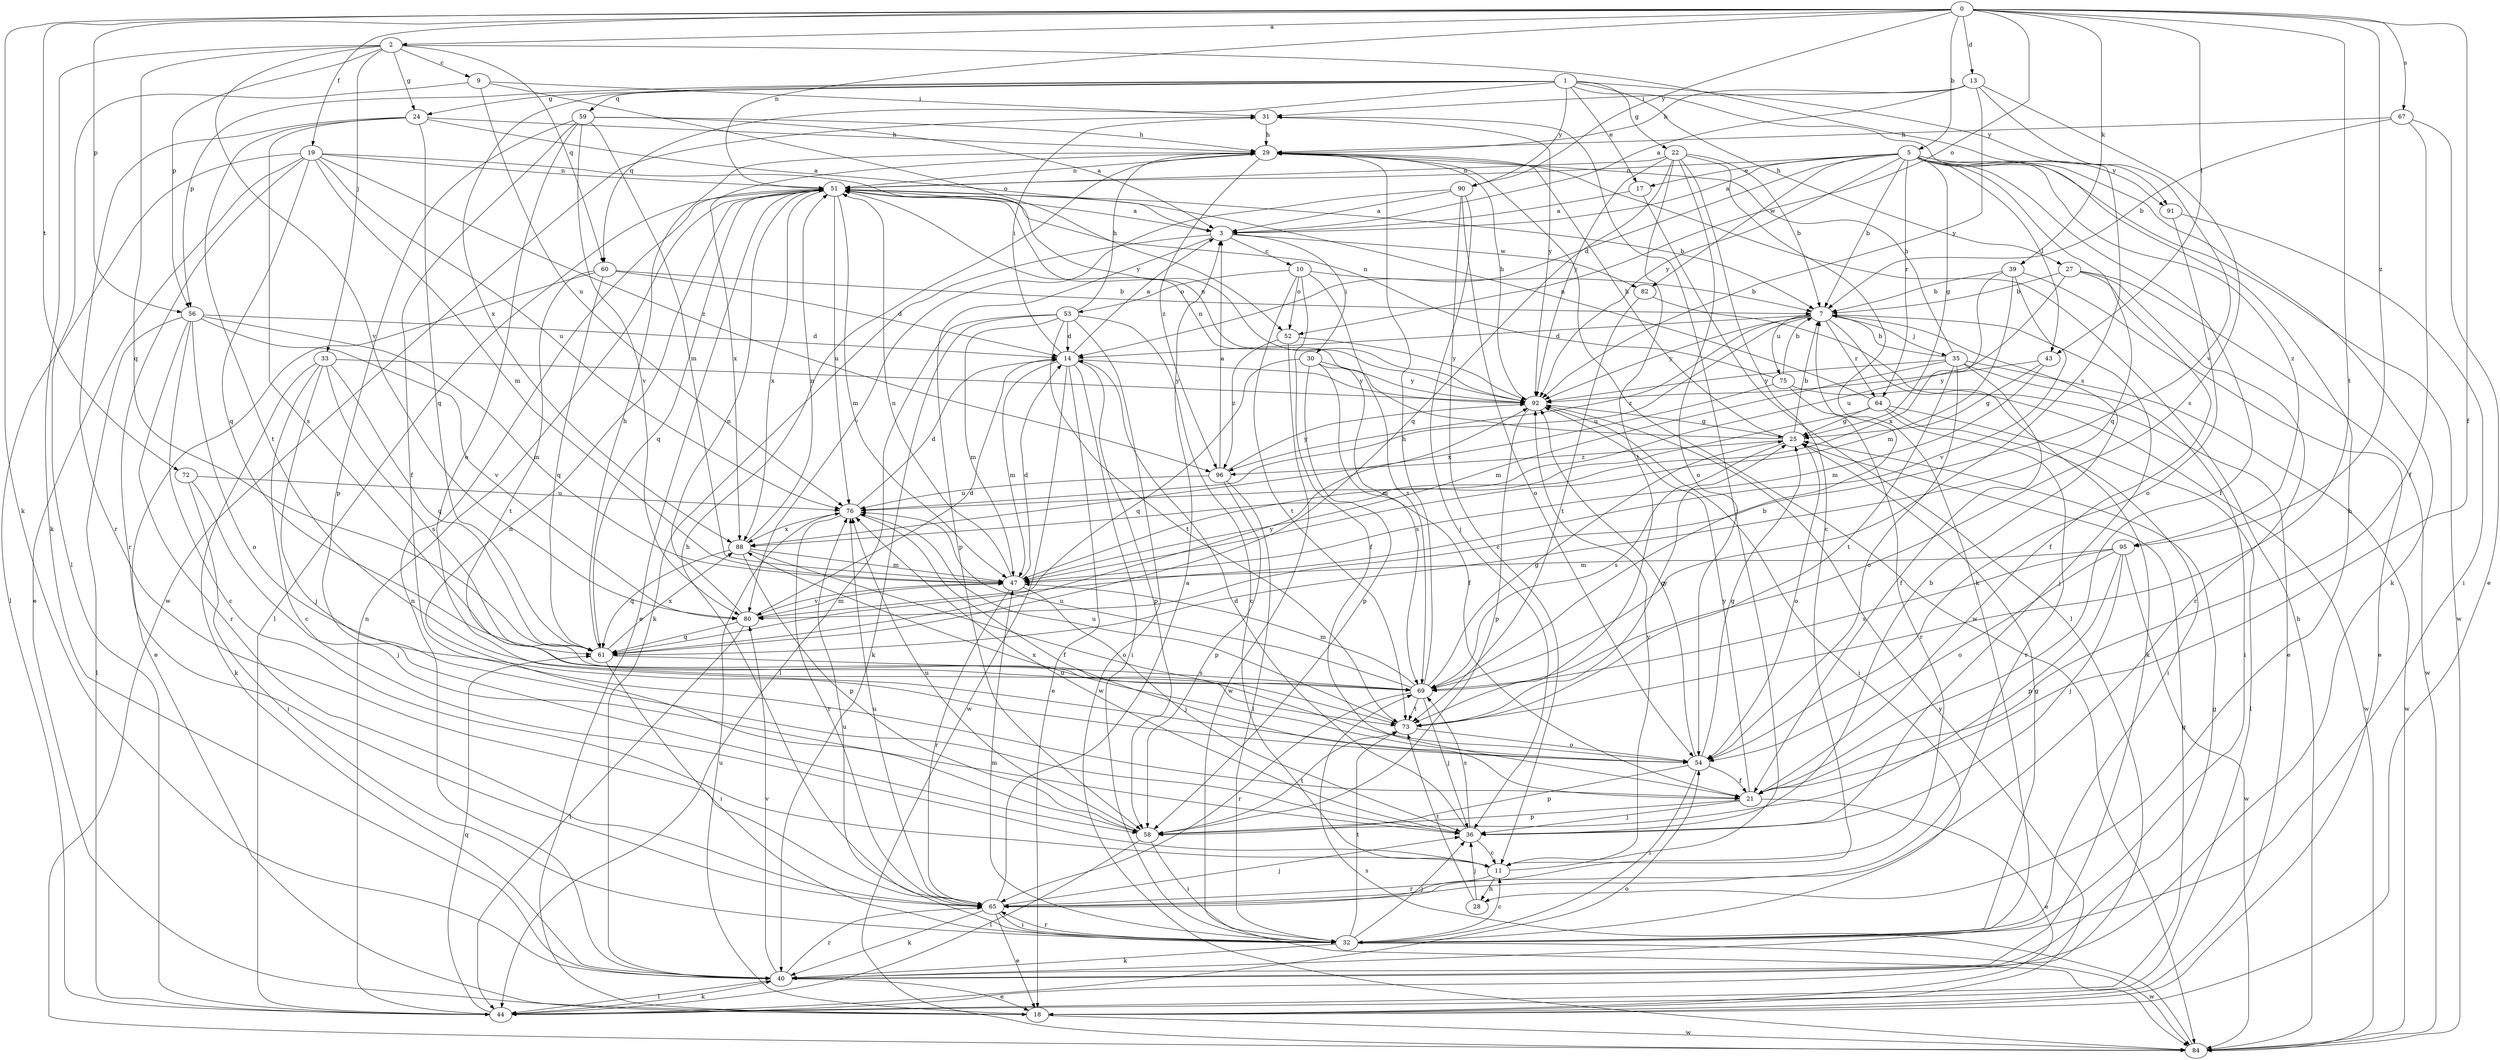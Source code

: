 strict digraph  {
0;
1;
2;
3;
5;
7;
9;
10;
11;
13;
14;
17;
18;
19;
21;
22;
24;
25;
27;
28;
29;
30;
31;
32;
33;
35;
36;
39;
40;
43;
44;
47;
51;
52;
53;
54;
56;
58;
59;
60;
61;
64;
65;
67;
69;
72;
73;
75;
76;
80;
82;
84;
88;
90;
91;
92;
95;
96;
0 -> 2  [label=a];
0 -> 5  [label=b];
0 -> 13  [label=d];
0 -> 19  [label=f];
0 -> 21  [label=f];
0 -> 39  [label=k];
0 -> 40  [label=k];
0 -> 43  [label=l];
0 -> 51  [label=n];
0 -> 52  [label=o];
0 -> 56  [label=p];
0 -> 67  [label=s];
0 -> 72  [label=t];
0 -> 73  [label=t];
0 -> 90  [label=y];
0 -> 95  [label=z];
1 -> 17  [label=e];
1 -> 22  [label=g];
1 -> 24  [label=g];
1 -> 27  [label=h];
1 -> 28  [label=h];
1 -> 56  [label=p];
1 -> 59  [label=q];
1 -> 60  [label=q];
1 -> 88  [label=x];
1 -> 90  [label=y];
1 -> 91  [label=y];
2 -> 9  [label=c];
2 -> 24  [label=g];
2 -> 33  [label=j];
2 -> 40  [label=k];
2 -> 56  [label=p];
2 -> 60  [label=q];
2 -> 61  [label=q];
2 -> 69  [label=s];
2 -> 80  [label=v];
3 -> 10  [label=c];
3 -> 30  [label=i];
3 -> 40  [label=k];
3 -> 58  [label=p];
3 -> 82  [label=w];
5 -> 3  [label=a];
5 -> 7  [label=b];
5 -> 14  [label=d];
5 -> 17  [label=e];
5 -> 21  [label=f];
5 -> 25  [label=g];
5 -> 40  [label=k];
5 -> 43  [label=l];
5 -> 51  [label=n];
5 -> 61  [label=q];
5 -> 64  [label=r];
5 -> 82  [label=w];
5 -> 84  [label=w];
5 -> 91  [label=y];
5 -> 92  [label=y];
5 -> 95  [label=z];
7 -> 14  [label=d];
7 -> 35  [label=j];
7 -> 36  [label=j];
7 -> 40  [label=k];
7 -> 64  [label=r];
7 -> 75  [label=u];
7 -> 76  [label=u];
7 -> 92  [label=y];
7 -> 96  [label=z];
9 -> 31  [label=i];
9 -> 44  [label=l];
9 -> 52  [label=o];
9 -> 76  [label=u];
10 -> 7  [label=b];
10 -> 21  [label=f];
10 -> 52  [label=o];
10 -> 53  [label=o];
10 -> 69  [label=s];
10 -> 73  [label=t];
11 -> 28  [label=h];
11 -> 31  [label=i];
11 -> 65  [label=r];
11 -> 92  [label=y];
13 -> 3  [label=a];
13 -> 29  [label=h];
13 -> 31  [label=i];
13 -> 69  [label=s];
13 -> 80  [label=v];
13 -> 92  [label=y];
14 -> 3  [label=a];
14 -> 18  [label=e];
14 -> 31  [label=i];
14 -> 32  [label=i];
14 -> 47  [label=m];
14 -> 58  [label=p];
14 -> 84  [label=w];
14 -> 92  [label=y];
17 -> 3  [label=a];
17 -> 44  [label=l];
18 -> 76  [label=u];
18 -> 84  [label=w];
18 -> 92  [label=y];
19 -> 18  [label=e];
19 -> 44  [label=l];
19 -> 47  [label=m];
19 -> 51  [label=n];
19 -> 61  [label=q];
19 -> 65  [label=r];
19 -> 76  [label=u];
19 -> 92  [label=y];
19 -> 96  [label=z];
21 -> 18  [label=e];
21 -> 36  [label=j];
21 -> 58  [label=p];
21 -> 92  [label=y];
22 -> 7  [label=b];
22 -> 11  [label=c];
22 -> 40  [label=k];
22 -> 51  [label=n];
22 -> 54  [label=o];
22 -> 61  [label=q];
22 -> 73  [label=t];
22 -> 92  [label=y];
24 -> 3  [label=a];
24 -> 29  [label=h];
24 -> 61  [label=q];
24 -> 65  [label=r];
24 -> 69  [label=s];
24 -> 73  [label=t];
25 -> 7  [label=b];
25 -> 29  [label=h];
25 -> 51  [label=n];
25 -> 54  [label=o];
25 -> 69  [label=s];
25 -> 96  [label=z];
27 -> 7  [label=b];
27 -> 21  [label=f];
27 -> 65  [label=r];
27 -> 76  [label=u];
27 -> 84  [label=w];
28 -> 36  [label=j];
28 -> 73  [label=t];
29 -> 51  [label=n];
29 -> 84  [label=w];
29 -> 88  [label=x];
29 -> 96  [label=z];
30 -> 21  [label=f];
30 -> 58  [label=p];
30 -> 61  [label=q];
30 -> 69  [label=s];
30 -> 92  [label=y];
31 -> 29  [label=h];
31 -> 84  [label=w];
31 -> 92  [label=y];
32 -> 11  [label=c];
32 -> 25  [label=g];
32 -> 36  [label=j];
32 -> 40  [label=k];
32 -> 47  [label=m];
32 -> 65  [label=r];
32 -> 73  [label=t];
32 -> 76  [label=u];
32 -> 84  [label=w];
33 -> 11  [label=c];
33 -> 36  [label=j];
33 -> 40  [label=k];
33 -> 61  [label=q];
33 -> 69  [label=s];
33 -> 92  [label=y];
35 -> 7  [label=b];
35 -> 21  [label=f];
35 -> 29  [label=h];
35 -> 32  [label=i];
35 -> 47  [label=m];
35 -> 54  [label=o];
35 -> 73  [label=t];
35 -> 84  [label=w];
35 -> 92  [label=y];
36 -> 7  [label=b];
36 -> 11  [label=c];
36 -> 14  [label=d];
36 -> 69  [label=s];
36 -> 76  [label=u];
39 -> 7  [label=b];
39 -> 18  [label=e];
39 -> 47  [label=m];
39 -> 80  [label=v];
39 -> 88  [label=x];
40 -> 18  [label=e];
40 -> 25  [label=g];
40 -> 44  [label=l];
40 -> 51  [label=n];
40 -> 65  [label=r];
40 -> 80  [label=v];
43 -> 25  [label=g];
43 -> 47  [label=m];
43 -> 92  [label=y];
44 -> 25  [label=g];
44 -> 40  [label=k];
44 -> 51  [label=n];
44 -> 54  [label=o];
44 -> 61  [label=q];
47 -> 14  [label=d];
47 -> 36  [label=j];
47 -> 51  [label=n];
47 -> 65  [label=r];
47 -> 80  [label=v];
51 -> 3  [label=a];
51 -> 7  [label=b];
51 -> 18  [label=e];
51 -> 44  [label=l];
51 -> 47  [label=m];
51 -> 61  [label=q];
51 -> 76  [label=u];
51 -> 88  [label=x];
52 -> 84  [label=w];
52 -> 92  [label=y];
52 -> 96  [label=z];
53 -> 11  [label=c];
53 -> 14  [label=d];
53 -> 29  [label=h];
53 -> 40  [label=k];
53 -> 44  [label=l];
53 -> 47  [label=m];
53 -> 73  [label=t];
53 -> 84  [label=w];
54 -> 21  [label=f];
54 -> 25  [label=g];
54 -> 32  [label=i];
54 -> 58  [label=p];
54 -> 88  [label=x];
54 -> 92  [label=y];
56 -> 11  [label=c];
56 -> 14  [label=d];
56 -> 44  [label=l];
56 -> 47  [label=m];
56 -> 54  [label=o];
56 -> 65  [label=r];
56 -> 80  [label=v];
58 -> 32  [label=i];
58 -> 44  [label=l];
58 -> 51  [label=n];
58 -> 73  [label=t];
58 -> 76  [label=u];
59 -> 3  [label=a];
59 -> 21  [label=f];
59 -> 29  [label=h];
59 -> 47  [label=m];
59 -> 54  [label=o];
59 -> 58  [label=p];
59 -> 80  [label=v];
60 -> 7  [label=b];
60 -> 14  [label=d];
60 -> 18  [label=e];
60 -> 61  [label=q];
60 -> 73  [label=t];
61 -> 29  [label=h];
61 -> 32  [label=i];
61 -> 69  [label=s];
61 -> 88  [label=x];
61 -> 92  [label=y];
64 -> 25  [label=g];
64 -> 32  [label=i];
64 -> 44  [label=l];
64 -> 47  [label=m];
64 -> 51  [label=n];
64 -> 65  [label=r];
65 -> 3  [label=a];
65 -> 18  [label=e];
65 -> 29  [label=h];
65 -> 32  [label=i];
65 -> 36  [label=j];
65 -> 40  [label=k];
65 -> 76  [label=u];
67 -> 7  [label=b];
67 -> 18  [label=e];
67 -> 21  [label=f];
67 -> 29  [label=h];
69 -> 7  [label=b];
69 -> 25  [label=g];
69 -> 29  [label=h];
69 -> 36  [label=j];
69 -> 47  [label=m];
69 -> 65  [label=r];
69 -> 73  [label=t];
69 -> 76  [label=u];
72 -> 32  [label=i];
72 -> 36  [label=j];
72 -> 76  [label=u];
73 -> 25  [label=g];
73 -> 54  [label=o];
73 -> 76  [label=u];
75 -> 7  [label=b];
75 -> 51  [label=n];
75 -> 65  [label=r];
75 -> 84  [label=w];
75 -> 88  [label=x];
76 -> 14  [label=d];
76 -> 21  [label=f];
76 -> 65  [label=r];
76 -> 88  [label=x];
80 -> 14  [label=d];
80 -> 44  [label=l];
80 -> 47  [label=m];
80 -> 51  [label=n];
80 -> 61  [label=q];
82 -> 18  [label=e];
82 -> 73  [label=t];
84 -> 29  [label=h];
84 -> 69  [label=s];
88 -> 47  [label=m];
88 -> 51  [label=n];
88 -> 54  [label=o];
88 -> 58  [label=p];
88 -> 61  [label=q];
90 -> 3  [label=a];
90 -> 11  [label=c];
90 -> 36  [label=j];
90 -> 54  [label=o];
90 -> 80  [label=v];
91 -> 32  [label=i];
91 -> 54  [label=o];
92 -> 25  [label=g];
92 -> 29  [label=h];
92 -> 32  [label=i];
92 -> 51  [label=n];
92 -> 58  [label=p];
95 -> 36  [label=j];
95 -> 47  [label=m];
95 -> 54  [label=o];
95 -> 58  [label=p];
95 -> 69  [label=s];
95 -> 84  [label=w];
96 -> 3  [label=a];
96 -> 32  [label=i];
96 -> 58  [label=p];
96 -> 76  [label=u];
96 -> 92  [label=y];
}
